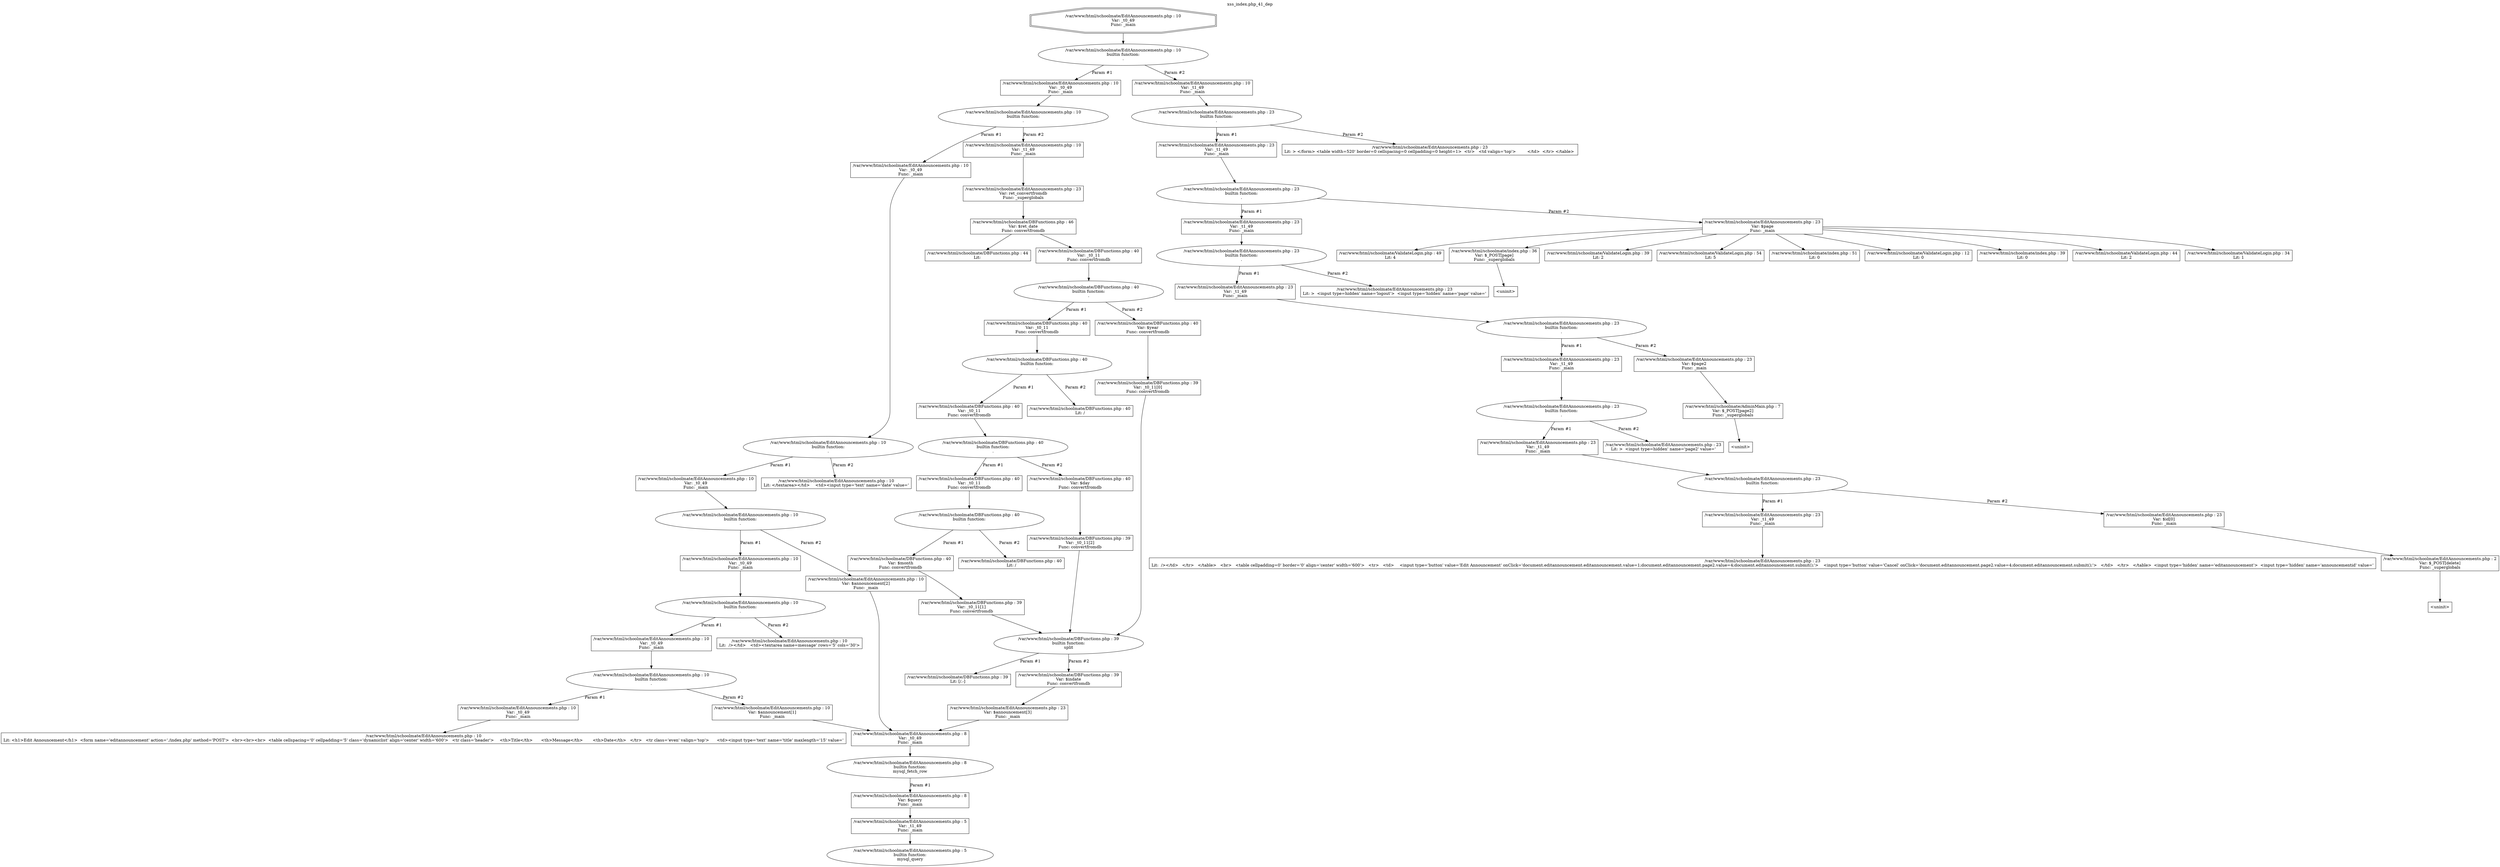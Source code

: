 digraph cfg {
  label="xss_index.php_41_dep";
  labelloc=t;
  n1 [shape=doubleoctagon, label="/var/www/html/schoolmate/EditAnnouncements.php : 10\nVar: _t0_49\nFunc: _main\n"];
  n2 [shape=ellipse, label="/var/www/html/schoolmate/EditAnnouncements.php : 10\nbuiltin function:\n.\n"];
  n3 [shape=box, label="/var/www/html/schoolmate/EditAnnouncements.php : 10\nVar: _t0_49\nFunc: _main\n"];
  n4 [shape=ellipse, label="/var/www/html/schoolmate/EditAnnouncements.php : 10\nbuiltin function:\n.\n"];
  n5 [shape=box, label="/var/www/html/schoolmate/EditAnnouncements.php : 10\nVar: _t0_49\nFunc: _main\n"];
  n6 [shape=ellipse, label="/var/www/html/schoolmate/EditAnnouncements.php : 10\nbuiltin function:\n.\n"];
  n7 [shape=box, label="/var/www/html/schoolmate/EditAnnouncements.php : 10\nVar: _t0_49\nFunc: _main\n"];
  n8 [shape=ellipse, label="/var/www/html/schoolmate/EditAnnouncements.php : 10\nbuiltin function:\n.\n"];
  n9 [shape=box, label="/var/www/html/schoolmate/EditAnnouncements.php : 10\nVar: _t0_49\nFunc: _main\n"];
  n10 [shape=ellipse, label="/var/www/html/schoolmate/EditAnnouncements.php : 10\nbuiltin function:\n.\n"];
  n11 [shape=box, label="/var/www/html/schoolmate/EditAnnouncements.php : 10\nVar: _t0_49\nFunc: _main\n"];
  n12 [shape=ellipse, label="/var/www/html/schoolmate/EditAnnouncements.php : 10\nbuiltin function:\n.\n"];
  n13 [shape=box, label="/var/www/html/schoolmate/EditAnnouncements.php : 10\nVar: _t0_49\nFunc: _main\n"];
  n14 [shape=box, label="/var/www/html/schoolmate/EditAnnouncements.php : 10\nLit: <h1>Edit Announcement</h1>  <form name='editannouncement' action='./index.php' method='POST'>  <br><br><br>  <table cellspacing='0' cellpadding='5' class='dynamiclist' align='center' width='600'>   <tr class='header'>	<th>Title</th>	<th>Message</th>	<th>Date</th>   </tr>   <tr class='even' valign='top'>	<td><input type='text' name='title' maxlength='15' value='\n"];
  n15 [shape=box, label="/var/www/html/schoolmate/EditAnnouncements.php : 10\nVar: $announcement[1]\nFunc: _main\n"];
  n16 [shape=box, label="/var/www/html/schoolmate/EditAnnouncements.php : 8\nVar: _t0_49\nFunc: _main\n"];
  n17 [shape=ellipse, label="/var/www/html/schoolmate/EditAnnouncements.php : 8\nbuiltin function:\nmysql_fetch_row\n"];
  n18 [shape=box, label="/var/www/html/schoolmate/EditAnnouncements.php : 8\nVar: $query\nFunc: _main\n"];
  n19 [shape=box, label="/var/www/html/schoolmate/EditAnnouncements.php : 5\nVar: _t1_49\nFunc: _main\n"];
  n20 [shape=ellipse, label="/var/www/html/schoolmate/EditAnnouncements.php : 5\nbuiltin function:\nmysql_query\n"];
  n21 [shape=box, label="/var/www/html/schoolmate/EditAnnouncements.php : 10\nLit:  /></td>	<td><textarea name=message' rows='5' cols='30'>\n"];
  n22 [shape=box, label="/var/www/html/schoolmate/EditAnnouncements.php : 10\nVar: $announcement[2]\nFunc: _main\n"];
  n23 [shape=box, label="/var/www/html/schoolmate/EditAnnouncements.php : 10\nLit: </textarea></td>	<td><input type='text' name='date' value='\n"];
  n24 [shape=box, label="/var/www/html/schoolmate/EditAnnouncements.php : 10\nVar: _t1_49\nFunc: _main\n"];
  n25 [shape=box, label="/var/www/html/schoolmate/EditAnnouncements.php : 23\nVar: ret_convertfromdb\nFunc: _superglobals\n"];
  n26 [shape=box, label="/var/www/html/schoolmate/DBFunctions.php : 46\nVar: $ret_date\nFunc: convertfromdb\n"];
  n27 [shape=box, label="/var/www/html/schoolmate/DBFunctions.php : 44\nLit: \n"];
  n28 [shape=box, label="/var/www/html/schoolmate/DBFunctions.php : 40\nVar: _t0_11\nFunc: convertfromdb\n"];
  n29 [shape=ellipse, label="/var/www/html/schoolmate/DBFunctions.php : 40\nbuiltin function:\n.\n"];
  n30 [shape=box, label="/var/www/html/schoolmate/DBFunctions.php : 40\nVar: _t0_11\nFunc: convertfromdb\n"];
  n31 [shape=ellipse, label="/var/www/html/schoolmate/DBFunctions.php : 40\nbuiltin function:\n.\n"];
  n32 [shape=box, label="/var/www/html/schoolmate/DBFunctions.php : 40\nVar: _t0_11\nFunc: convertfromdb\n"];
  n33 [shape=ellipse, label="/var/www/html/schoolmate/DBFunctions.php : 40\nbuiltin function:\n.\n"];
  n34 [shape=box, label="/var/www/html/schoolmate/DBFunctions.php : 40\nVar: _t0_11\nFunc: convertfromdb\n"];
  n35 [shape=ellipse, label="/var/www/html/schoolmate/DBFunctions.php : 40\nbuiltin function:\n.\n"];
  n36 [shape=box, label="/var/www/html/schoolmate/DBFunctions.php : 40\nVar: $month\nFunc: convertfromdb\n"];
  n37 [shape=box, label="/var/www/html/schoolmate/DBFunctions.php : 39\nVar: _t0_11[1]\nFunc: convertfromdb\n"];
  n38 [shape=ellipse, label="/var/www/html/schoolmate/DBFunctions.php : 39\nbuiltin function:\nsplit\n"];
  n39 [shape=box, label="/var/www/html/schoolmate/DBFunctions.php : 39\nLit: [/.-]\n"];
  n40 [shape=box, label="/var/www/html/schoolmate/DBFunctions.php : 39\nVar: $indate\nFunc: convertfromdb\n"];
  n41 [shape=box, label="/var/www/html/schoolmate/EditAnnouncements.php : 23\nVar: $announcement[3]\nFunc: _main\n"];
  n42 [shape=box, label="/var/www/html/schoolmate/DBFunctions.php : 40\nLit: /\n"];
  n43 [shape=box, label="/var/www/html/schoolmate/DBFunctions.php : 40\nVar: $day\nFunc: convertfromdb\n"];
  n44 [shape=box, label="/var/www/html/schoolmate/DBFunctions.php : 39\nVar: _t0_11[2]\nFunc: convertfromdb\n"];
  n45 [shape=box, label="/var/www/html/schoolmate/DBFunctions.php : 40\nLit: /\n"];
  n46 [shape=box, label="/var/www/html/schoolmate/DBFunctions.php : 40\nVar: $year\nFunc: convertfromdb\n"];
  n47 [shape=box, label="/var/www/html/schoolmate/DBFunctions.php : 39\nVar: _t0_11[0]\nFunc: convertfromdb\n"];
  n48 [shape=box, label="/var/www/html/schoolmate/EditAnnouncements.php : 10\nVar: _t1_49\nFunc: _main\n"];
  n49 [shape=ellipse, label="/var/www/html/schoolmate/EditAnnouncements.php : 23\nbuiltin function:\n.\n"];
  n50 [shape=box, label="/var/www/html/schoolmate/EditAnnouncements.php : 23\nVar: _t1_49\nFunc: _main\n"];
  n51 [shape=ellipse, label="/var/www/html/schoolmate/EditAnnouncements.php : 23\nbuiltin function:\n.\n"];
  n52 [shape=box, label="/var/www/html/schoolmate/EditAnnouncements.php : 23\nVar: _t1_49\nFunc: _main\n"];
  n53 [shape=ellipse, label="/var/www/html/schoolmate/EditAnnouncements.php : 23\nbuiltin function:\n.\n"];
  n54 [shape=box, label="/var/www/html/schoolmate/EditAnnouncements.php : 23\nVar: _t1_49\nFunc: _main\n"];
  n55 [shape=ellipse, label="/var/www/html/schoolmate/EditAnnouncements.php : 23\nbuiltin function:\n.\n"];
  n56 [shape=box, label="/var/www/html/schoolmate/EditAnnouncements.php : 23\nVar: _t1_49\nFunc: _main\n"];
  n57 [shape=ellipse, label="/var/www/html/schoolmate/EditAnnouncements.php : 23\nbuiltin function:\n.\n"];
  n58 [shape=box, label="/var/www/html/schoolmate/EditAnnouncements.php : 23\nVar: _t1_49\nFunc: _main\n"];
  n59 [shape=ellipse, label="/var/www/html/schoolmate/EditAnnouncements.php : 23\nbuiltin function:\n.\n"];
  n60 [shape=box, label="/var/www/html/schoolmate/EditAnnouncements.php : 23\nVar: _t1_49\nFunc: _main\n"];
  n61 [shape=box, label="/var/www/html/schoolmate/EditAnnouncements.php : 23\nLit:  /></td>   </tr>   </table>   <br>   <table cellpadding=0' border='0' align='center' width='600'>   <tr>   <td>	<input type='button' value='Edit Announcement' onClick='document.editannouncement.editannouncement.value=1;document.editannouncement.page2.value=4;document.editannouncement.submit();'>	<input type='button' value='Cancel' onClick='document.editannouncement.page2.value=4;document.editannouncement.submit();'>   </td>   </tr>   </table>  <input type='hidden' name='editannouncement'>  <input type='hidden' name='announcementid' value='\n"];
  n62 [shape=box, label="/var/www/html/schoolmate/EditAnnouncements.php : 23\nVar: $id[0]\nFunc: _main\n"];
  n63 [shape=box, label="/var/www/html/schoolmate/EditAnnouncements.php : 2\nVar: $_POST[delete]\nFunc: _superglobals\n"];
  n64 [shape=box, label="<uninit>"];
  n65 [shape=box, label="/var/www/html/schoolmate/EditAnnouncements.php : 23\nLit: >  <input type=hidden' name='page2' value='\n"];
  n66 [shape=box, label="/var/www/html/schoolmate/EditAnnouncements.php : 23\nVar: $page2\nFunc: _main\n"];
  n67 [shape=box, label="/var/www/html/schoolmate/AdminMain.php : 7\nVar: $_POST[page2]\nFunc: _superglobals\n"];
  n68 [shape=box, label="<uninit>"];
  n69 [shape=box, label="/var/www/html/schoolmate/EditAnnouncements.php : 23\nLit: >  <input type=hidden' name='logout'>  <input type='hidden' name='page' value='\n"];
  n70 [shape=box, label="/var/www/html/schoolmate/EditAnnouncements.php : 23\nVar: $page\nFunc: _main\n"];
  n71 [shape=box, label="/var/www/html/schoolmate/ValidateLogin.php : 49\nLit: 4\n"];
  n72 [shape=box, label="/var/www/html/schoolmate/index.php : 36\nVar: $_POST[page]\nFunc: _superglobals\n"];
  n73 [shape=box, label="<uninit>"];
  n74 [shape=box, label="/var/www/html/schoolmate/ValidateLogin.php : 39\nLit: 2\n"];
  n75 [shape=box, label="/var/www/html/schoolmate/ValidateLogin.php : 54\nLit: 5\n"];
  n76 [shape=box, label="/var/www/html/schoolmate/index.php : 51\nLit: 0\n"];
  n77 [shape=box, label="/var/www/html/schoolmate/ValidateLogin.php : 12\nLit: 0\n"];
  n78 [shape=box, label="/var/www/html/schoolmate/index.php : 39\nLit: 0\n"];
  n79 [shape=box, label="/var/www/html/schoolmate/ValidateLogin.php : 44\nLit: 2\n"];
  n80 [shape=box, label="/var/www/html/schoolmate/ValidateLogin.php : 34\nLit: 1\n"];
  n81 [shape=box, label="/var/www/html/schoolmate/EditAnnouncements.php : 23\nLit: > </form> <table width=520' border=0 cellspacing=0 cellpadding=0 height=1>  <tr>   <td valign='top'>	&nbsp;   </td>  </tr> </table> \n"];
  n1 -> n2;
  n3 -> n4;
  n5 -> n6;
  n7 -> n8;
  n9 -> n10;
  n11 -> n12;
  n13 -> n14;
  n12 -> n13[label="Param #1"];
  n12 -> n15[label="Param #2"];
  n16 -> n17;
  n19 -> n20;
  n18 -> n19;
  n17 -> n18[label="Param #1"];
  n15 -> n16;
  n10 -> n11[label="Param #1"];
  n10 -> n21[label="Param #2"];
  n8 -> n9[label="Param #1"];
  n8 -> n22[label="Param #2"];
  n22 -> n16;
  n6 -> n7[label="Param #1"];
  n6 -> n23[label="Param #2"];
  n4 -> n5[label="Param #1"];
  n4 -> n24[label="Param #2"];
  n26 -> n27;
  n26 -> n28;
  n28 -> n29;
  n30 -> n31;
  n32 -> n33;
  n34 -> n35;
  n37 -> n38;
  n38 -> n39[label="Param #1"];
  n38 -> n40[label="Param #2"];
  n41 -> n16;
  n40 -> n41;
  n36 -> n37;
  n35 -> n36[label="Param #1"];
  n35 -> n42[label="Param #2"];
  n33 -> n34[label="Param #1"];
  n33 -> n43[label="Param #2"];
  n44 -> n38;
  n43 -> n44;
  n31 -> n32[label="Param #1"];
  n31 -> n45[label="Param #2"];
  n29 -> n30[label="Param #1"];
  n29 -> n46[label="Param #2"];
  n47 -> n38;
  n46 -> n47;
  n25 -> n26;
  n24 -> n25;
  n2 -> n3[label="Param #1"];
  n2 -> n48[label="Param #2"];
  n48 -> n49;
  n50 -> n51;
  n52 -> n53;
  n54 -> n55;
  n56 -> n57;
  n58 -> n59;
  n60 -> n61;
  n59 -> n60[label="Param #1"];
  n59 -> n62[label="Param #2"];
  n63 -> n64;
  n62 -> n63;
  n57 -> n58[label="Param #1"];
  n57 -> n65[label="Param #2"];
  n55 -> n56[label="Param #1"];
  n55 -> n66[label="Param #2"];
  n67 -> n68;
  n66 -> n67;
  n53 -> n54[label="Param #1"];
  n53 -> n69[label="Param #2"];
  n51 -> n52[label="Param #1"];
  n51 -> n70[label="Param #2"];
  n70 -> n71;
  n70 -> n72;
  n70 -> n74;
  n70 -> n75;
  n70 -> n76;
  n70 -> n77;
  n70 -> n78;
  n70 -> n79;
  n70 -> n80;
  n72 -> n73;
  n49 -> n50[label="Param #1"];
  n49 -> n81[label="Param #2"];
}
